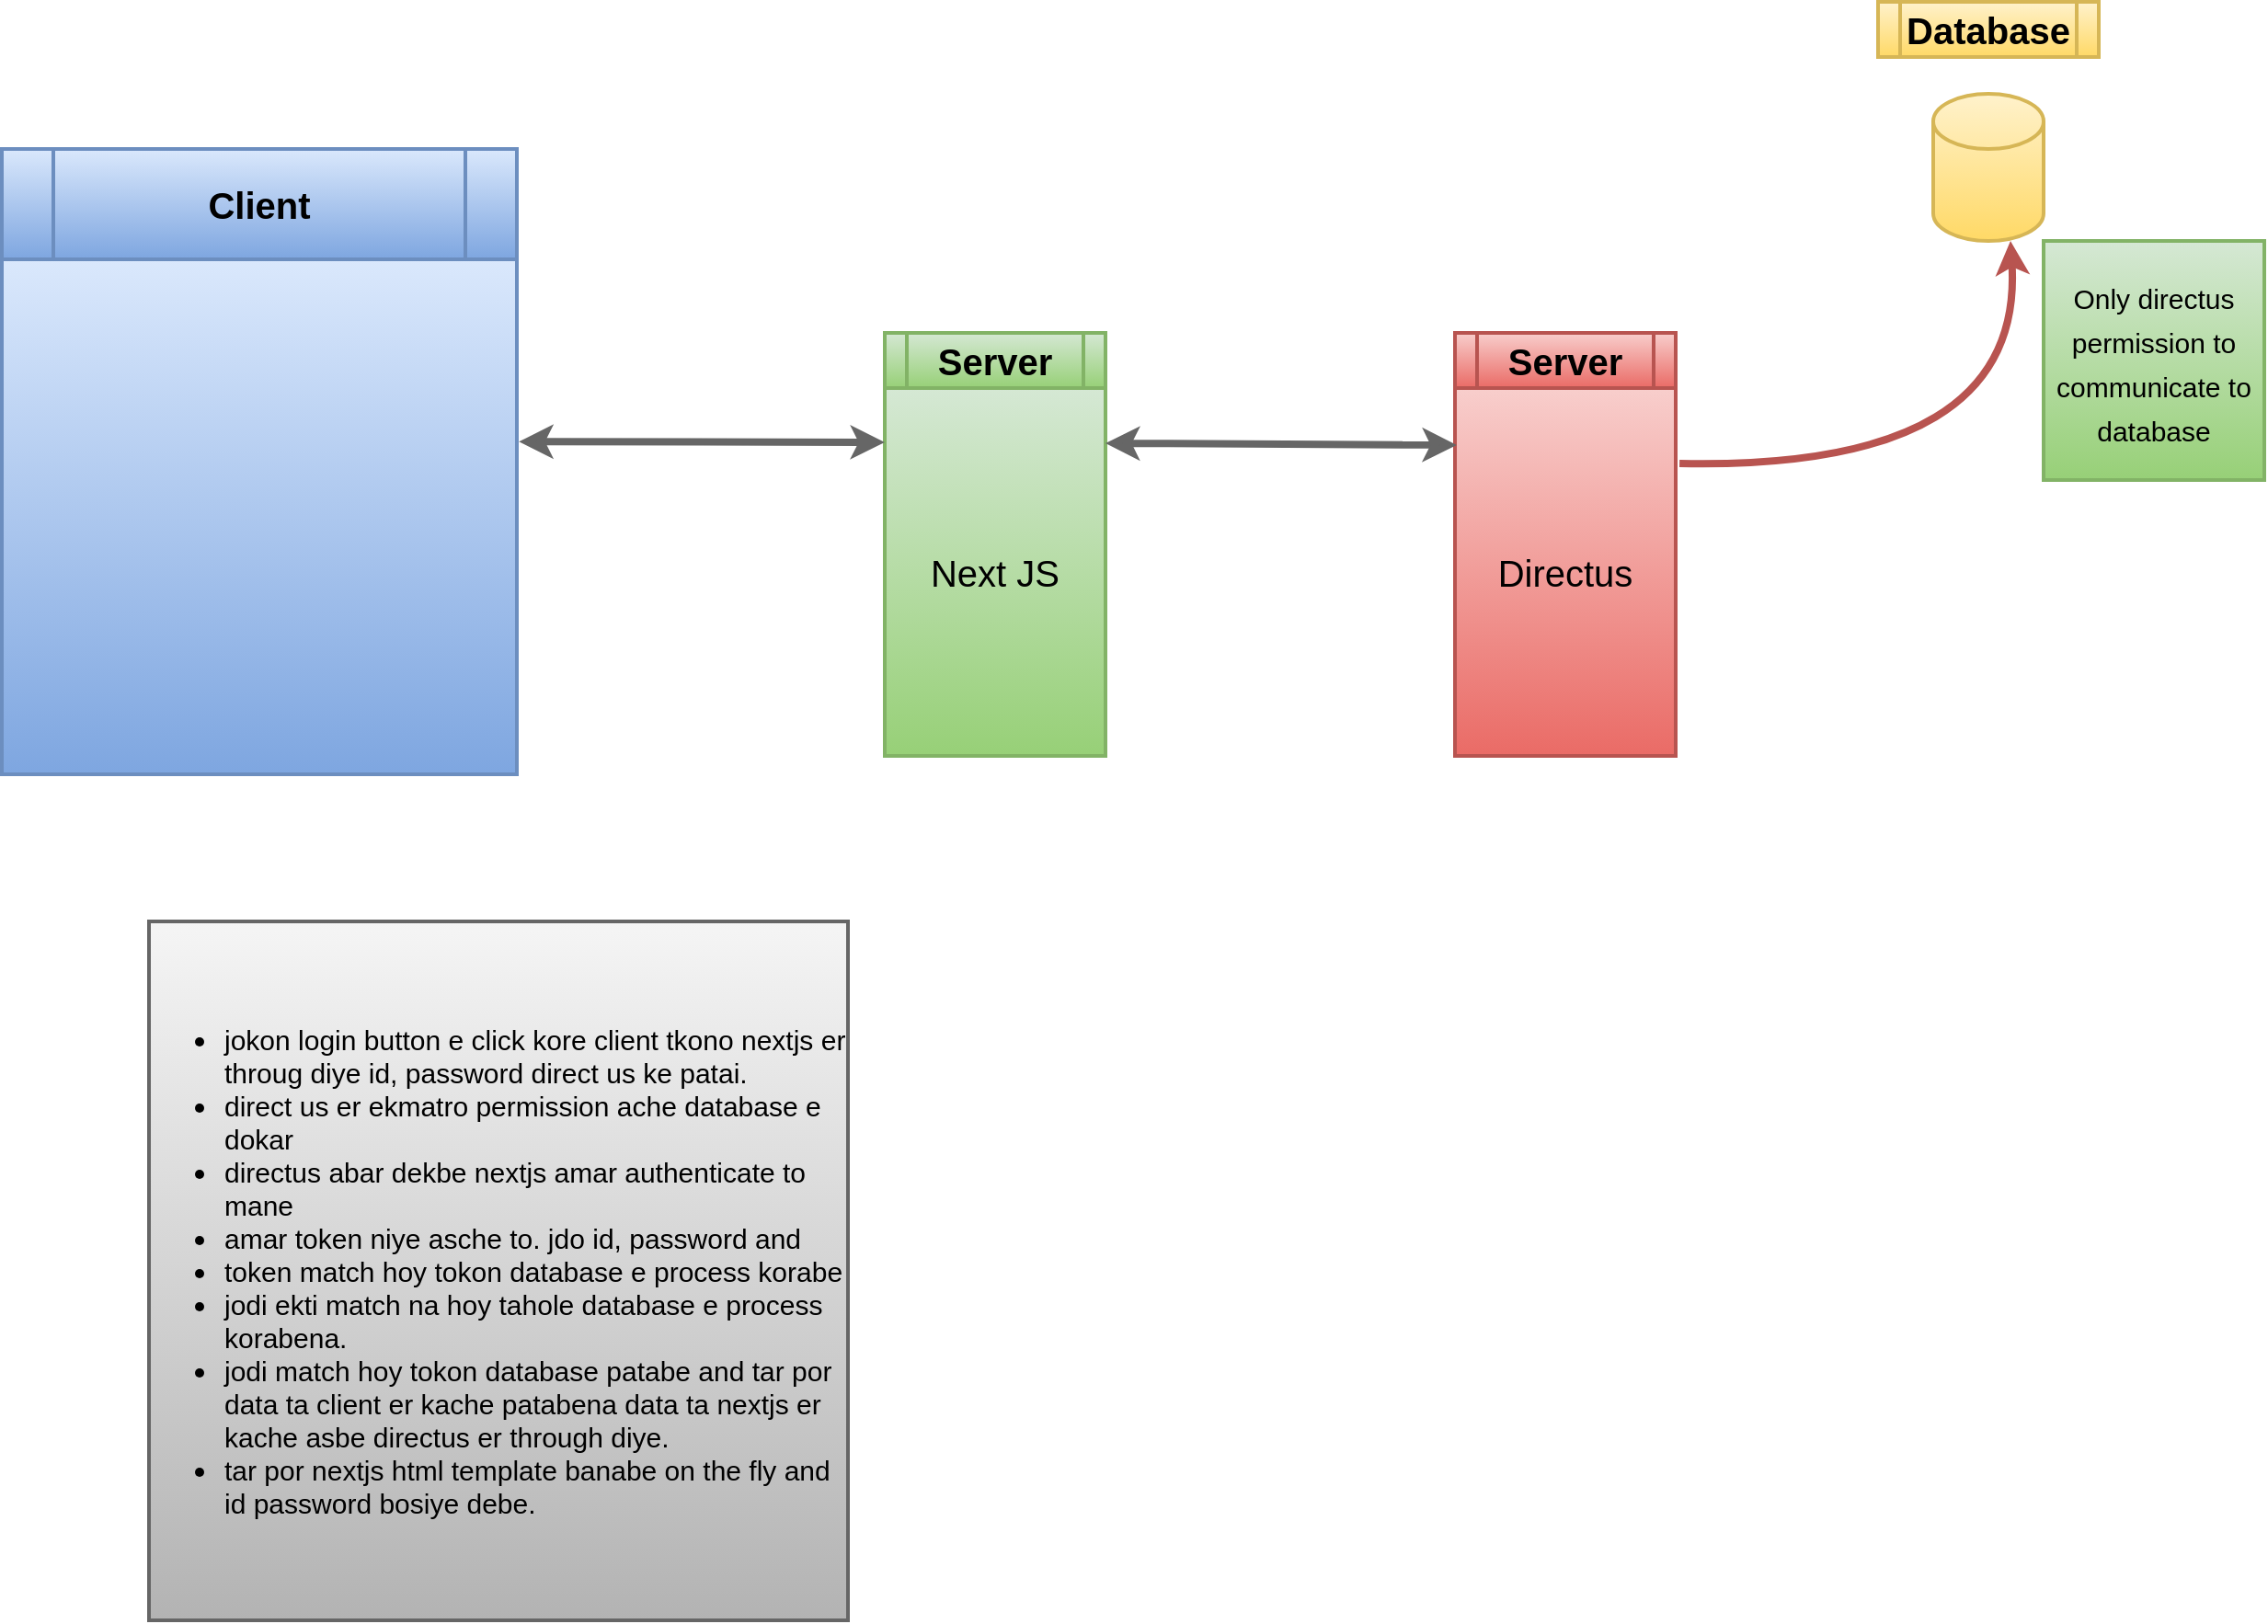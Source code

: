 <mxfile version="15.6.2" type="github" pages="4">
  <diagram id="NffPUh59S6uqhCXTNWMq" name="Page-4">
    <mxGraphModel dx="934" dy="1493" grid="1" gridSize="10" guides="1" tooltips="1" connect="1" arrows="1" fold="1" page="1" pageScale="1" pageWidth="850" pageHeight="1100" math="0" shadow="0">
      <root>
        <mxCell id="pI2o-hIhPRR5ghkNBgKD-0" />
        <mxCell id="pI2o-hIhPRR5ghkNBgKD-1" parent="pI2o-hIhPRR5ghkNBgKD-0" />
        <mxCell id="pI2o-hIhPRR5ghkNBgKD-2" value="" style="shape=cylinder3;whiteSpace=wrap;html=1;boundedLbl=1;backgroundOutline=1;size=15;fontSize=15;strokeColor=#d6b656;strokeWidth=2;fillColor=#fff2cc;gradientColor=#ffd966;align=center;" vertex="1" parent="pI2o-hIhPRR5ghkNBgKD-1">
          <mxGeometry x="1080" y="-680" width="60" height="80" as="geometry" />
        </mxCell>
        <mxCell id="pI2o-hIhPRR5ghkNBgKD-3" value="" style="whiteSpace=wrap;html=1;aspect=fixed;fontSize=15;strokeColor=#6c8ebf;strokeWidth=2;fillColor=#dae8fc;gradientColor=#7ea6e0;align=left;" vertex="1" parent="pI2o-hIhPRR5ghkNBgKD-1">
          <mxGeometry x="30" y="-590" width="280" height="280" as="geometry" />
        </mxCell>
        <mxCell id="pI2o-hIhPRR5ghkNBgKD-5" value="&lt;b&gt;&lt;font style=&quot;font-size: 20px&quot;&gt;Client&lt;/font&gt;&lt;/b&gt;" style="shape=process;whiteSpace=wrap;html=1;backgroundOutline=1;fontSize=15;strokeColor=#6c8ebf;strokeWidth=2;fillColor=#dae8fc;gradientColor=#7ea6e0;align=center;" vertex="1" parent="pI2o-hIhPRR5ghkNBgKD-1">
          <mxGeometry x="30" y="-650" width="280" height="60" as="geometry" />
        </mxCell>
        <mxCell id="pI2o-hIhPRR5ghkNBgKD-6" value="Next JS" style="rounded=0;whiteSpace=wrap;html=1;fontSize=20;strokeColor=#82b366;strokeWidth=2;fillColor=#d5e8d4;gradientColor=#97d077;align=center;" vertex="1" parent="pI2o-hIhPRR5ghkNBgKD-1">
          <mxGeometry x="510" y="-520" width="120" height="200" as="geometry" />
        </mxCell>
        <mxCell id="pI2o-hIhPRR5ghkNBgKD-7" value="Directus" style="rounded=0;whiteSpace=wrap;html=1;fontSize=20;strokeColor=#b85450;strokeWidth=2;fillColor=#f8cecc;gradientColor=#ea6b66;align=center;" vertex="1" parent="pI2o-hIhPRR5ghkNBgKD-1">
          <mxGeometry x="820" y="-520" width="120" height="200" as="geometry" />
        </mxCell>
        <mxCell id="pI2o-hIhPRR5ghkNBgKD-8" value="&lt;b&gt;&lt;font style=&quot;font-size: 20px&quot;&gt;Server&lt;/font&gt;&lt;/b&gt;" style="shape=process;whiteSpace=wrap;html=1;backgroundOutline=1;fontSize=15;strokeColor=#82b366;strokeWidth=2;fillColor=#d5e8d4;gradientColor=#97d077;align=center;" vertex="1" parent="pI2o-hIhPRR5ghkNBgKD-1">
          <mxGeometry x="510" y="-550" width="120" height="30" as="geometry" />
        </mxCell>
        <mxCell id="pI2o-hIhPRR5ghkNBgKD-9" value="&lt;b&gt;&lt;font style=&quot;font-size: 20px&quot;&gt;Server&lt;/font&gt;&lt;/b&gt;" style="shape=process;whiteSpace=wrap;html=1;backgroundOutline=1;fontSize=15;strokeColor=#b85450;strokeWidth=2;fillColor=#f8cecc;gradientColor=#ea6b66;align=center;" vertex="1" parent="pI2o-hIhPRR5ghkNBgKD-1">
          <mxGeometry x="820" y="-550" width="120" height="30" as="geometry" />
        </mxCell>
        <mxCell id="pI2o-hIhPRR5ghkNBgKD-10" value="&lt;b&gt;&lt;font style=&quot;font-size: 20px&quot;&gt;Database&lt;/font&gt;&lt;/b&gt;" style="shape=process;whiteSpace=wrap;html=1;backgroundOutline=1;fontSize=15;strokeColor=#d6b656;strokeWidth=2;fillColor=#fff2cc;gradientColor=#ffd966;align=center;" vertex="1" parent="pI2o-hIhPRR5ghkNBgKD-1">
          <mxGeometry x="1050" y="-730" width="120" height="30" as="geometry" />
        </mxCell>
        <mxCell id="pI2o-hIhPRR5ghkNBgKD-11" value="" style="curved=1;endArrow=classic;html=1;rounded=0;fontSize=20;fontColor=#FFFFFF;strokeColor=#b85450;strokeWidth=4;fillColor=#f8cecc;gradientColor=#ea6b66;exitX=1.017;exitY=0.205;exitDx=0;exitDy=0;entryX=0.7;entryY=1;entryDx=0;entryDy=0;entryPerimeter=0;exitPerimeter=0;" edge="1" parent="pI2o-hIhPRR5ghkNBgKD-1" source="pI2o-hIhPRR5ghkNBgKD-7" target="pI2o-hIhPRR5ghkNBgKD-2">
          <mxGeometry width="50" height="50" relative="1" as="geometry">
            <mxPoint x="1070" y="-460" as="sourcePoint" />
            <mxPoint x="1210" y="-530" as="targetPoint" />
            <Array as="points">
              <mxPoint x="1130" y="-475" />
            </Array>
          </mxGeometry>
        </mxCell>
        <mxCell id="pI2o-hIhPRR5ghkNBgKD-12" value="&lt;font style=&quot;font-size: 15px&quot;&gt;Only directus permission to communicate to database&lt;/font&gt;" style="rounded=0;whiteSpace=wrap;html=1;fontSize=20;strokeColor=#82b366;strokeWidth=2;fillColor=#d5e8d4;gradientColor=#97d077;align=center;" vertex="1" parent="pI2o-hIhPRR5ghkNBgKD-1">
          <mxGeometry x="1140" y="-600" width="120" height="130" as="geometry" />
        </mxCell>
        <mxCell id="pI2o-hIhPRR5ghkNBgKD-13" value="" style="endArrow=classic;startArrow=classic;html=1;rounded=0;fontSize=15;fontColor=#FFFFFF;strokeColor=#666666;strokeWidth=4;entryX=0.008;entryY=0.155;entryDx=0;entryDy=0;fillColor=#f5f5f5;gradientColor=#b3b3b3;entryPerimeter=0;" edge="1" parent="pI2o-hIhPRR5ghkNBgKD-1" target="pI2o-hIhPRR5ghkNBgKD-7">
          <mxGeometry width="50" height="50" relative="1" as="geometry">
            <mxPoint x="630" y="-490" as="sourcePoint" />
            <mxPoint x="680" y="-540" as="targetPoint" />
          </mxGeometry>
        </mxCell>
        <mxCell id="pI2o-hIhPRR5ghkNBgKD-14" value="" style="endArrow=classic;startArrow=classic;html=1;rounded=0;fontSize=15;fontColor=#FFFFFF;strokeColor=#666666;strokeWidth=4;entryX=0;entryY=0.5;entryDx=0;entryDy=0;fillColor=#f5f5f5;gradientColor=#b3b3b3;exitX=1.004;exitY=0.354;exitDx=0;exitDy=0;exitPerimeter=0;" edge="1" parent="pI2o-hIhPRR5ghkNBgKD-1" source="pI2o-hIhPRR5ghkNBgKD-3">
          <mxGeometry width="50" height="50" relative="1" as="geometry">
            <mxPoint x="320" y="-490.5" as="sourcePoint" />
            <mxPoint x="510" y="-490.5" as="targetPoint" />
          </mxGeometry>
        </mxCell>
        <mxCell id="pI2o-hIhPRR5ghkNBgKD-16" value="&lt;ul&gt;&lt;li style=&quot;text-align: left&quot;&gt;jokon login button e click kore client tkono nextjs er throug diye id, password direct us ke patai.&lt;/li&gt;&lt;li style=&quot;text-align: left&quot;&gt;direct us er ekmatro permission ache database e dokar&lt;/li&gt;&lt;li style=&quot;text-align: left&quot;&gt;directus abar dekbe nextjs amar authenticate to mane&lt;/li&gt;&lt;li style=&quot;text-align: left&quot;&gt;amar token niye asche to. jdo id, password and&lt;/li&gt;&lt;li style=&quot;text-align: left&quot;&gt;token match hoy tokon database e process korabe&lt;/li&gt;&lt;li style=&quot;text-align: left&quot;&gt;jodi ekti match na hoy tahole database e process korabena.&lt;/li&gt;&lt;li style=&quot;text-align: left&quot;&gt;jodi match hoy tokon database patabe and tar por data ta client er kache patabena data ta nextjs er kache asbe directus er through diye.&lt;/li&gt;&lt;li style=&quot;text-align: left&quot;&gt;tar por nextjs html template banabe on the fly and id password bosiye debe.&lt;/li&gt;&lt;/ul&gt;" style="whiteSpace=wrap;html=1;aspect=fixed;fontSize=15;strokeColor=#666666;strokeWidth=2;fillColor=#f5f5f5;gradientColor=#b3b3b3;align=center;" vertex="1" parent="pI2o-hIhPRR5ghkNBgKD-1">
          <mxGeometry x="110" y="-230" width="380" height="380" as="geometry" />
        </mxCell>
      </root>
    </mxGraphModel>
  </diagram>
  <diagram id="QyyloWuUuczWYXhQfjAA" name="Page-3">
    <mxGraphModel dx="1784" dy="393" grid="1" gridSize="10" guides="1" tooltips="1" connect="1" arrows="1" fold="1" page="1" pageScale="1" pageWidth="850" pageHeight="1100" math="0" shadow="0">
      <root>
        <mxCell id="Z68wc-MWNhTlL6lFLuZK-0" />
        <mxCell id="Z68wc-MWNhTlL6lFLuZK-1" parent="Z68wc-MWNhTlL6lFLuZK-0" />
        <mxCell id="kr9_iDYJ5C5E8U4kxon4-0" value="&lt;font style=&quot;font-size: 27px&quot;&gt;&lt;b&gt;Application Life Cycle Diagram&lt;/b&gt;&lt;/font&gt;" style="shape=process;whiteSpace=wrap;html=1;backgroundOutline=1;fontSize=13;strokeWidth=2;align=center;fillColor=#d5e8d4;gradientColor=#97d077;strokeColor=#82b366;" vertex="1" parent="Z68wc-MWNhTlL6lFLuZK-1">
          <mxGeometry x="-600" y="20" width="1440" height="60" as="geometry" />
        </mxCell>
        <mxCell id="kr9_iDYJ5C5E8U4kxon4-1" value="&lt;font color=&quot;#000000&quot;&gt;&lt;b&gt;Idea&amp;nbsp;&lt;/b&gt;&lt;/font&gt;" style="rounded=1;whiteSpace=wrap;html=1;fontSize=27;fontColor=#FFFFFF;strokeWidth=2;align=center;" vertex="1" parent="Z68wc-MWNhTlL6lFLuZK-1">
          <mxGeometry x="690" y="220" width="120" height="60" as="geometry" />
        </mxCell>
        <mxCell id="kr9_iDYJ5C5E8U4kxon4-2" value="&lt;b&gt;&lt;font style=&quot;font-size: 15px&quot;&gt;Wireframing Mockup&lt;/font&gt;&lt;/b&gt;" style="ellipse;whiteSpace=wrap;html=1;fontSize=27;fontColor=#000000;strokeWidth=2;align=center;" vertex="1" parent="Z68wc-MWNhTlL6lFLuZK-1">
          <mxGeometry x="690" y="675" width="120" height="80" as="geometry" />
        </mxCell>
        <mxCell id="kr9_iDYJ5C5E8U4kxon4-3" value="&lt;b&gt;Dev. Build&lt;/b&gt;" style="rounded=0;whiteSpace=wrap;html=1;fontSize=15;fontColor=#000000;strokeWidth=2;align=center;" vertex="1" parent="Z68wc-MWNhTlL6lFLuZK-1">
          <mxGeometry x="440" y="685" width="120" height="60" as="geometry" />
        </mxCell>
        <mxCell id="kr9_iDYJ5C5E8U4kxon4-4" value="&lt;b&gt;&lt;font style=&quot;font-size: 15px&quot;&gt;Development&lt;br&gt;Testing&amp;nbsp;&lt;br&gt;&lt;/font&gt;&lt;/b&gt;" style="ellipse;whiteSpace=wrap;html=1;fontSize=27;fontColor=#000000;strokeWidth=2;align=center;" vertex="1" parent="Z68wc-MWNhTlL6lFLuZK-1">
          <mxGeometry x="215" y="675" width="120" height="80" as="geometry" />
        </mxCell>
        <mxCell id="kr9_iDYJ5C5E8U4kxon4-5" value="&lt;b&gt;&lt;font style=&quot;font-size: 15px&quot;&gt;Production Build&lt;/font&gt;&lt;/b&gt;" style="ellipse;whiteSpace=wrap;html=1;fontSize=27;fontColor=#000000;strokeWidth=2;align=center;" vertex="1" parent="Z68wc-MWNhTlL6lFLuZK-1">
          <mxGeometry x="-25" y="675" width="120" height="80" as="geometry" />
        </mxCell>
        <mxCell id="kr9_iDYJ5C5E8U4kxon4-6" value="&lt;b&gt;&lt;font style=&quot;font-size: 15px&quot;&gt;Production Testing&lt;/font&gt;&lt;/b&gt;" style="ellipse;whiteSpace=wrap;html=1;fontSize=27;fontColor=#000000;strokeWidth=2;align=center;" vertex="1" parent="Z68wc-MWNhTlL6lFLuZK-1">
          <mxGeometry x="-305" y="675" width="145" height="80" as="geometry" />
        </mxCell>
        <mxCell id="kr9_iDYJ5C5E8U4kxon4-7" value="&lt;b&gt;&lt;font style=&quot;font-size: 15px&quot;&gt;Deployment&lt;/font&gt;&lt;/b&gt;" style="ellipse;whiteSpace=wrap;html=1;fontSize=27;fontColor=#000000;strokeWidth=2;align=center;" vertex="1" parent="Z68wc-MWNhTlL6lFLuZK-1">
          <mxGeometry x="-555" y="675" width="120" height="80" as="geometry" />
        </mxCell>
        <mxCell id="kr9_iDYJ5C5E8U4kxon4-8" value="&lt;b&gt;Application&lt;/b&gt;" style="rounded=0;whiteSpace=wrap;html=1;fontSize=15;fontColor=#000000;strokeWidth=2;align=center;" vertex="1" parent="Z68wc-MWNhTlL6lFLuZK-1">
          <mxGeometry x="-545" y="220" width="120" height="60" as="geometry" />
        </mxCell>
        <mxCell id="kr9_iDYJ5C5E8U4kxon4-10" value="" style="shape=flexArrow;endArrow=classic;html=1;rounded=0;fontSize=15;fontColor=#000000;strokeWidth=2;" edge="1" parent="Z68wc-MWNhTlL6lFLuZK-1">
          <mxGeometry width="50" height="50" relative="1" as="geometry">
            <mxPoint x="682" y="250" as="sourcePoint" />
            <mxPoint x="-418" y="250" as="targetPoint" />
          </mxGeometry>
        </mxCell>
        <mxCell id="kr9_iDYJ5C5E8U4kxon4-11" value="" style="endArrow=classic;html=1;rounded=0;fontSize=16;fontColor=#000000;strokeWidth=4;exitX=0.5;exitY=1;exitDx=0;exitDy=0;entryX=0.5;entryY=0;entryDx=0;entryDy=0;" edge="1" parent="Z68wc-MWNhTlL6lFLuZK-1" source="kr9_iDYJ5C5E8U4kxon4-1" target="kr9_iDYJ5C5E8U4kxon4-2">
          <mxGeometry width="50" height="50" relative="1" as="geometry">
            <mxPoint x="740" y="480" as="sourcePoint" />
            <mxPoint x="750" y="660" as="targetPoint" />
          </mxGeometry>
        </mxCell>
        <mxCell id="kr9_iDYJ5C5E8U4kxon4-12" value="" style="endArrow=classic;html=1;rounded=0;fontSize=16;fontColor=#000000;strokeWidth=4;entryX=1;entryY=0.5;entryDx=0;entryDy=0;exitX=0;exitY=0.5;exitDx=0;exitDy=0;" edge="1" parent="Z68wc-MWNhTlL6lFLuZK-1" source="kr9_iDYJ5C5E8U4kxon4-2" target="kr9_iDYJ5C5E8U4kxon4-3">
          <mxGeometry width="50" height="50" relative="1" as="geometry">
            <mxPoint x="650" y="755" as="sourcePoint" />
            <mxPoint x="650" y="885" as="targetPoint" />
          </mxGeometry>
        </mxCell>
        <mxCell id="kr9_iDYJ5C5E8U4kxon4-13" value="" style="endArrow=classic;html=1;rounded=0;fontSize=16;fontColor=#000000;strokeWidth=4;entryX=1;entryY=0.5;entryDx=0;entryDy=0;" edge="1" parent="Z68wc-MWNhTlL6lFLuZK-1">
          <mxGeometry width="50" height="50" relative="1" as="geometry">
            <mxPoint x="440" y="715" as="sourcePoint" />
            <mxPoint x="335" y="714.5" as="targetPoint" />
          </mxGeometry>
        </mxCell>
        <mxCell id="kr9_iDYJ5C5E8U4kxon4-14" value="" style="endArrow=classic;html=1;rounded=0;fontSize=16;fontColor=#000000;strokeWidth=4;entryX=1;entryY=0.5;entryDx=0;entryDy=0;fillColor=#d5e8d4;gradientColor=#97d077;strokeColor=#82b366;" edge="1" parent="Z68wc-MWNhTlL6lFLuZK-1">
          <mxGeometry width="50" height="50" relative="1" as="geometry">
            <mxPoint x="210" y="715" as="sourcePoint" />
            <mxPoint x="95" y="714.5" as="targetPoint" />
          </mxGeometry>
        </mxCell>
        <mxCell id="kr9_iDYJ5C5E8U4kxon4-17" value="" style="endArrow=classic;html=1;rounded=0;fontSize=16;fontColor=#000000;strokeWidth=4;entryX=0.5;entryY=1;entryDx=0;entryDy=0;" edge="1" parent="Z68wc-MWNhTlL6lFLuZK-1" target="kr9_iDYJ5C5E8U4kxon4-8">
          <mxGeometry width="50" height="50" relative="1" as="geometry">
            <mxPoint x="-485" y="672" as="sourcePoint" />
            <mxPoint x="-440" y="510" as="targetPoint" />
          </mxGeometry>
        </mxCell>
        <mxCell id="kr9_iDYJ5C5E8U4kxon4-18" value="Development" style="rounded=0;whiteSpace=wrap;html=1;fontSize=26;fontColor=#000000;strokeWidth=2;align=center;" vertex="1" parent="Z68wc-MWNhTlL6lFLuZK-1">
          <mxGeometry x="400" y="410" width="200" height="60" as="geometry" />
        </mxCell>
        <mxCell id="kr9_iDYJ5C5E8U4kxon4-19" value="" style="endArrow=classic;html=1;rounded=0;fontSize=16;fontColor=#000000;strokeWidth=4;entryX=0.5;entryY=0;entryDx=0;entryDy=0;exitX=0.5;exitY=1;exitDx=0;exitDy=0;" edge="1" parent="Z68wc-MWNhTlL6lFLuZK-1" source="kr9_iDYJ5C5E8U4kxon4-18" target="kr9_iDYJ5C5E8U4kxon4-3">
          <mxGeometry width="50" height="50" relative="1" as="geometry">
            <mxPoint x="600" y="550" as="sourcePoint" />
            <mxPoint x="470" y="550" as="targetPoint" />
          </mxGeometry>
        </mxCell>
        <mxCell id="kr9_iDYJ5C5E8U4kxon4-20" value="" style="endArrow=classic;html=1;rounded=0;fontSize=16;fontColor=#000000;strokeWidth=4;entryX=0.5;entryY=0;entryDx=0;entryDy=0;" edge="1" parent="Z68wc-MWNhTlL6lFLuZK-1" target="kr9_iDYJ5C5E8U4kxon4-4">
          <mxGeometry width="50" height="50" relative="1" as="geometry">
            <mxPoint x="500" y="470" as="sourcePoint" />
            <mxPoint x="400" y="685" as="targetPoint" />
          </mxGeometry>
        </mxCell>
        <mxCell id="kr9_iDYJ5C5E8U4kxon4-21" value="" style="endArrow=classic;html=1;rounded=0;fontSize=16;fontColor=#000000;strokeWidth=4;exitX=0.5;exitY=1;exitDx=0;exitDy=0;" edge="1" parent="Z68wc-MWNhTlL6lFLuZK-1" source="kr9_iDYJ5C5E8U4kxon4-18" target="kr9_iDYJ5C5E8U4kxon4-2">
          <mxGeometry width="50" height="50" relative="1" as="geometry">
            <mxPoint x="600" y="470" as="sourcePoint" />
            <mxPoint x="600" y="685" as="targetPoint" />
          </mxGeometry>
        </mxCell>
        <mxCell id="kr9_iDYJ5C5E8U4kxon4-22" value="" style="endArrow=classic;html=1;rounded=0;fontSize=16;fontColor=#000000;strokeWidth=4;exitX=0.5;exitY=1;exitDx=0;exitDy=0;entryX=0.5;entryY=0;entryDx=0;entryDy=0;" edge="1" parent="Z68wc-MWNhTlL6lFLuZK-1" target="kr9_iDYJ5C5E8U4kxon4-18">
          <mxGeometry width="50" height="50" relative="1" as="geometry">
            <mxPoint x="190" y="260" as="sourcePoint" />
            <mxPoint x="317.326" y="467.966" as="targetPoint" />
          </mxGeometry>
        </mxCell>
        <mxCell id="kr9_iDYJ5C5E8U4kxon4-23" value="" style="curved=1;endArrow=classic;html=1;rounded=0;fontSize=26;fontColor=#000000;strokeWidth=4;entryX=0.183;entryY=0.95;entryDx=0;entryDy=0;entryPerimeter=0;exitX=0.608;exitY=1.038;exitDx=0;exitDy=0;fillColor=#f8cecc;gradientColor=#ea6b66;strokeColor=#FF0000;exitPerimeter=0;" edge="1" parent="Z68wc-MWNhTlL6lFLuZK-1" source="kr9_iDYJ5C5E8U4kxon4-4">
          <mxGeometry width="50" height="50" relative="1" as="geometry">
            <mxPoint x="275" y="750" as="sourcePoint" />
            <mxPoint x="711.96" y="746" as="targetPoint" />
            <Array as="points">
              <mxPoint x="510" y="835" />
            </Array>
          </mxGeometry>
        </mxCell>
        <mxCell id="kr9_iDYJ5C5E8U4kxon4-24" value="" style="endArrow=classic;html=1;rounded=0;fontSize=16;fontColor=#000000;strokeWidth=4;exitX=0.5;exitY=1;exitDx=0;exitDy=0;" edge="1" parent="Z68wc-MWNhTlL6lFLuZK-1">
          <mxGeometry width="50" height="50" relative="1" as="geometry">
            <mxPoint x="499.5" y="745" as="sourcePoint" />
            <mxPoint x="500" y="860" as="targetPoint" />
          </mxGeometry>
        </mxCell>
        <mxCell id="kr9_iDYJ5C5E8U4kxon4-25" value="&lt;ul&gt;&lt;li&gt;Prototyping&lt;/li&gt;&lt;li&gt;Revision&lt;/li&gt;&lt;/ul&gt;" style="rounded=0;whiteSpace=wrap;html=1;fontSize=15;fontColor=#000000;strokeWidth=2;align=left;" vertex="1" parent="Z68wc-MWNhTlL6lFLuZK-1">
          <mxGeometry x="425" y="860" width="150" height="60" as="geometry" />
        </mxCell>
        <mxCell id="kr9_iDYJ5C5E8U4kxon4-27" value="" style="curved=1;endArrow=classic;html=1;rounded=0;fontSize=26;fontColor=#000000;strokeWidth=4;entryX=0.25;entryY=1;entryDx=0;entryDy=0;strokeColor=#FF8000;" edge="1" parent="Z68wc-MWNhTlL6lFLuZK-1" target="kr9_iDYJ5C5E8U4kxon4-3">
          <mxGeometry width="50" height="50" relative="1" as="geometry">
            <mxPoint x="280" y="756" as="sourcePoint" />
            <mxPoint x="490" y="750" as="targetPoint" />
            <Array as="points">
              <mxPoint x="400" y="790" />
            </Array>
          </mxGeometry>
        </mxCell>
        <mxCell id="kr9_iDYJ5C5E8U4kxon4-28" value="&lt;font style=&quot;font-size: 22px&quot;&gt;&lt;b&gt;A = &lt;/b&gt;Pass&lt;/font&gt;" style="rounded=0;whiteSpace=wrap;html=1;fontSize=26;strokeWidth=2;align=center;fillColor=#d5e8d4;gradientColor=#97d077;strokeColor=#82b366;" vertex="1" parent="Z68wc-MWNhTlL6lFLuZK-1">
          <mxGeometry x="-7.62" y="1020" width="125" height="60" as="geometry" />
        </mxCell>
        <mxCell id="kr9_iDYJ5C5E8U4kxon4-29" value="&lt;font size=&quot;1&quot;&gt;&lt;b style=&quot;font-size: 20px&quot;&gt;B = Medium&lt;/b&gt;&lt;/font&gt;" style="rounded=0;whiteSpace=wrap;html=1;fontSize=26;strokeWidth=2;align=center;fillColor=#FF9933;strokeColor=#FF8000;gradientColor=#FF8000;" vertex="1" parent="Z68wc-MWNhTlL6lFLuZK-1">
          <mxGeometry x="154.88" y="1020" width="125" height="60" as="geometry" />
        </mxCell>
        <mxCell id="kr9_iDYJ5C5E8U4kxon4-31" value="&lt;font size=&quot;1&quot; color=&quot;#ffffff&quot;&gt;&lt;b style=&quot;font-size: 20px&quot;&gt;C = Critical&lt;/b&gt;&lt;/font&gt;" style="rounded=0;whiteSpace=wrap;html=1;fontSize=26;strokeWidth=2;align=center;fillColor=#FF0000;strokeColor=#FF0000;gradientColor=#FF0000;" vertex="1" parent="Z68wc-MWNhTlL6lFLuZK-1">
          <mxGeometry x="315.38" y="1020" width="125" height="60" as="geometry" />
        </mxCell>
        <mxCell id="kr9_iDYJ5C5E8U4kxon4-32" value="" style="endArrow=classic;html=1;rounded=0;fontSize=16;fontColor=#000000;strokeWidth=4;exitX=0.5;exitY=1;exitDx=0;exitDy=0;" edge="1" parent="Z68wc-MWNhTlL6lFLuZK-1">
          <mxGeometry width="50" height="50" relative="1" as="geometry">
            <mxPoint x="34.5" y="755" as="sourcePoint" />
            <mxPoint x="35" y="870" as="targetPoint" />
          </mxGeometry>
        </mxCell>
        <mxCell id="kr9_iDYJ5C5E8U4kxon4-33" value="&lt;ul&gt;&lt;li&gt;Dev. To Prod&lt;/li&gt;&lt;li&gt;Optimization&lt;/li&gt;&lt;li&gt;Code Quality&lt;/li&gt;&lt;/ul&gt;" style="rounded=0;whiteSpace=wrap;html=1;fontSize=15;fontColor=#000000;strokeWidth=2;align=left;" vertex="1" parent="Z68wc-MWNhTlL6lFLuZK-1">
          <mxGeometry x="-40" y="870" width="150" height="60" as="geometry" />
        </mxCell>
        <mxCell id="kr9_iDYJ5C5E8U4kxon4-34" value="" style="endArrow=classic;html=1;rounded=0;fontSize=16;fontColor=#000000;strokeWidth=4;fillColor=#d5e8d4;gradientColor=#97d077;strokeColor=#82b366;" edge="1" parent="Z68wc-MWNhTlL6lFLuZK-1">
          <mxGeometry width="50" height="50" relative="1" as="geometry">
            <mxPoint x="-30" y="715" as="sourcePoint" />
            <mxPoint x="-160" y="715" as="targetPoint" />
          </mxGeometry>
        </mxCell>
        <mxCell id="kr9_iDYJ5C5E8U4kxon4-35" value="" style="endArrow=classic;html=1;rounded=0;fontSize=20;fontColor=#FFFFFF;strokeColor=#FF0000;strokeWidth=4;entryX=0;entryY=0.5;entryDx=0;entryDy=0;exitX=0.662;exitY=0.013;exitDx=0;exitDy=0;exitPerimeter=0;" edge="1" parent="Z68wc-MWNhTlL6lFLuZK-1" source="kr9_iDYJ5C5E8U4kxon4-6" target="kr9_iDYJ5C5E8U4kxon4-18">
          <mxGeometry width="50" height="50" relative="1" as="geometry">
            <mxPoint x="-210" y="670" as="sourcePoint" />
            <mxPoint x="-170" y="625" as="targetPoint" />
          </mxGeometry>
        </mxCell>
        <mxCell id="kr9_iDYJ5C5E8U4kxon4-36" value="" style="curved=1;endArrow=classic;html=1;rounded=0;fontSize=26;fontColor=#000000;strokeWidth=4;entryX=0.05;entryY=0.788;entryDx=0;entryDy=0;strokeColor=#FF8000;entryPerimeter=0;" edge="1" parent="Z68wc-MWNhTlL6lFLuZK-1" target="kr9_iDYJ5C5E8U4kxon4-5">
          <mxGeometry width="50" height="50" relative="1" as="geometry">
            <mxPoint x="-200" y="751" as="sourcePoint" />
            <mxPoint x="-30" y="740" as="targetPoint" />
            <Array as="points">
              <mxPoint x="-100" y="785" />
            </Array>
          </mxGeometry>
        </mxCell>
        <mxCell id="kr9_iDYJ5C5E8U4kxon4-37" value="&lt;ul&gt;&lt;li&gt;Deep Dive&lt;/li&gt;&lt;li&gt;Tech Stack&lt;/li&gt;&lt;li&gt;UI / UX Mockup&lt;/li&gt;&lt;li&gt;Data Mockup&lt;/li&gt;&lt;li&gt;UI = user interface&lt;/li&gt;&lt;li&gt;UX = user experience&lt;/li&gt;&lt;/ul&gt;" style="rounded=0;whiteSpace=wrap;html=1;fontSize=15;fontColor=#000000;strokeWidth=2;align=left;" vertex="1" parent="Z68wc-MWNhTlL6lFLuZK-1">
          <mxGeometry x="675" y="860" width="165" height="160" as="geometry" />
        </mxCell>
        <mxCell id="kr9_iDYJ5C5E8U4kxon4-38" value="" style="endArrow=classic;html=1;rounded=0;fontSize=16;fontColor=#000000;strokeWidth=4;exitX=0.5;exitY=1;exitDx=0;exitDy=0;" edge="1" parent="Z68wc-MWNhTlL6lFLuZK-1">
          <mxGeometry width="50" height="50" relative="1" as="geometry">
            <mxPoint x="749.5" y="755" as="sourcePoint" />
            <mxPoint x="750" y="860" as="targetPoint" />
          </mxGeometry>
        </mxCell>
        <mxCell id="kr9_iDYJ5C5E8U4kxon4-39" value="&lt;ul&gt;&lt;li&gt;&lt;font size=&quot;1&quot;&gt;&lt;b style=&quot;font-size: 18px&quot;&gt;Development Testing:&amp;nbsp;&lt;/b&gt;&lt;/font&gt;&lt;/li&gt;&lt;li&gt;&lt;font style=&quot;font-size: 17px&quot;&gt;etir uddesho holo Dev.Build wise&amp;nbsp; project&amp;nbsp; testing kora&lt;/font&gt;&lt;/li&gt;&lt;/ul&gt;" style="rounded=0;whiteSpace=wrap;html=1;fontSize=20;strokeWidth=2;align=left;fillColor=#dae8fc;gradientColor=#7ea6e0;strokeColor=#6c8ebf;" vertex="1" parent="Z68wc-MWNhTlL6lFLuZK-1">
          <mxGeometry x="-467.87" y="1191" width="270" height="270" as="geometry" />
        </mxCell>
        <mxCell id="kr9_iDYJ5C5E8U4kxon4-40" value="Production" style="rounded=0;whiteSpace=wrap;html=1;fontSize=26;fontColor=#000000;strokeWidth=2;align=center;" vertex="1" parent="Z68wc-MWNhTlL6lFLuZK-1">
          <mxGeometry x="-305" y="410" width="200" height="60" as="geometry" />
        </mxCell>
        <mxCell id="kr9_iDYJ5C5E8U4kxon4-41" value="&lt;ul&gt;&lt;li&gt;&lt;b&gt;&lt;font style=&quot;font-size: 20px&quot;&gt;Production Testing :&lt;/font&gt;&lt;/b&gt;&lt;/li&gt;&lt;li style=&quot;font-size: 15px&quot;&gt;developement ke prodcution er jonyo ready kora&lt;/li&gt;&lt;li style=&quot;font-size: 15px&quot;&gt;Production er requirement wise testing hoy&lt;/li&gt;&lt;li style=&quot;font-size: 15px&quot;&gt;&lt;font style=&quot;font-size: 15px&quot;&gt;etir uddesho holo project ti tik tak cholche to, jemon image load hote besi time nichee naki,&amp;nbsp;&lt;/font&gt;&lt;/li&gt;&lt;li style=&quot;font-size: 15px&quot;&gt;&lt;font style=&quot;font-size: 15px&quot;&gt;code guli tik tak lekha ache naki.&lt;/font&gt;&lt;/li&gt;&lt;li style=&quot;font-size: 15px&quot;&gt;&lt;font style=&quot;font-size: 15px&quot;&gt;code optimization.&lt;/font&gt;&lt;/li&gt;&lt;li style=&quot;font-size: 15px&quot;&gt;&lt;font style=&quot;font-size: 15px&quot;&gt;security&lt;/font&gt;&lt;/li&gt;&lt;li style=&quot;font-size: 15px&quot;&gt;&lt;font style=&quot;font-size: 15px&quot;&gt;minification&lt;/font&gt;&lt;/li&gt;&lt;/ul&gt;" style="rounded=0;whiteSpace=wrap;html=1;fontSize=20;strokeWidth=2;align=left;fillColor=#d5e8d4;gradientColor=#97d077;strokeColor=#82b366;" vertex="1" parent="Z68wc-MWNhTlL6lFLuZK-1">
          <mxGeometry x="82.13" y="1191" width="270" height="270" as="geometry" />
        </mxCell>
        <mxCell id="kr9_iDYJ5C5E8U4kxon4-42" value="" style="endArrow=classic;html=1;rounded=0;fontSize=16;fontColor=#000000;strokeWidth=4;entryX=1;entryY=0.5;entryDx=0;entryDy=0;fillColor=#d5e8d4;gradientColor=#97d077;strokeColor=#82b366;exitX=0;exitY=0.5;exitDx=0;exitDy=0;" edge="1" parent="Z68wc-MWNhTlL6lFLuZK-1" source="kr9_iDYJ5C5E8U4kxon4-6">
          <mxGeometry width="50" height="50" relative="1" as="geometry">
            <mxPoint x="-310" y="715" as="sourcePoint" />
            <mxPoint x="-435" y="714.5" as="targetPoint" />
          </mxGeometry>
        </mxCell>
        <mxCell id="kr9_iDYJ5C5E8U4kxon4-44" value="&lt;ul&gt;&lt;li&gt;&lt;font size=&quot;1&quot;&gt;&lt;b style=&quot;font-size: 18px&quot;&gt;UI:&amp;nbsp;&lt;/b&gt;&lt;/font&gt;&lt;/li&gt;&lt;li&gt;&lt;font style=&quot;font-size: 17px&quot;&gt;INPUT BOX, BUTTON&lt;/font&gt;&lt;/li&gt;&lt;/ul&gt;" style="rounded=0;whiteSpace=wrap;html=1;fontSize=20;strokeWidth=2;align=left;fillColor=#e6d0de;gradientColor=#d5739d;strokeColor=#996185;" vertex="1" parent="Z68wc-MWNhTlL6lFLuZK-1">
          <mxGeometry x="357.38" y="1190" width="225" height="270" as="geometry" />
        </mxCell>
        <mxCell id="kr9_iDYJ5C5E8U4kxon4-45" value="&lt;ul&gt;&lt;li&gt;&lt;font size=&quot;1&quot;&gt;&lt;b style=&quot;font-size: 18px&quot;&gt;UX:&amp;nbsp;&lt;/b&gt;&lt;/font&gt;&lt;/li&gt;&lt;li&gt;&lt;font style=&quot;font-size: 17px&quot;&gt;User site theke ki experience pelo&lt;/font&gt;&lt;/li&gt;&lt;/ul&gt;" style="rounded=0;whiteSpace=wrap;html=1;fontSize=20;strokeWidth=2;align=left;fillColor=#f5f5f5;gradientColor=#b3b3b3;strokeColor=#666666;" vertex="1" parent="Z68wc-MWNhTlL6lFLuZK-1">
          <mxGeometry x="586.88" y="1190" width="225" height="270" as="geometry" />
        </mxCell>
        <mxCell id="kr9_iDYJ5C5E8U4kxon4-46" value="" style="endArrow=classic;html=1;rounded=0;fontSize=16;fontColor=#000000;strokeWidth=4;entryX=0.25;entryY=0;entryDx=0;entryDy=0;" edge="1" parent="Z68wc-MWNhTlL6lFLuZK-1" target="kr9_iDYJ5C5E8U4kxon4-40">
          <mxGeometry width="50" height="50" relative="1" as="geometry">
            <mxPoint x="160" y="260" as="sourcePoint" />
            <mxPoint x="170" y="440" as="targetPoint" />
          </mxGeometry>
        </mxCell>
        <mxCell id="kr9_iDYJ5C5E8U4kxon4-47" value="" style="endArrow=classic;html=1;rounded=0;fontSize=16;fontColor=#000000;strokeWidth=4;entryX=0.608;entryY=-0.037;entryDx=0;entryDy=0;exitX=0.46;exitY=1.017;exitDx=0;exitDy=0;entryPerimeter=0;exitPerimeter=0;" edge="1" parent="Z68wc-MWNhTlL6lFLuZK-1" source="kr9_iDYJ5C5E8U4kxon4-40" target="kr9_iDYJ5C5E8U4kxon4-7">
          <mxGeometry width="50" height="50" relative="1" as="geometry">
            <mxPoint x="-285" y="470" as="sourcePoint" />
            <mxPoint x="-410" y="675" as="targetPoint" />
          </mxGeometry>
        </mxCell>
        <mxCell id="kr9_iDYJ5C5E8U4kxon4-48" value="" style="endArrow=classic;html=1;rounded=0;fontSize=16;fontColor=#000000;strokeWidth=4;exitX=0.5;exitY=1;exitDx=0;exitDy=0;" edge="1" parent="Z68wc-MWNhTlL6lFLuZK-1" source="kr9_iDYJ5C5E8U4kxon4-40">
          <mxGeometry width="50" height="50" relative="1" as="geometry">
            <mxPoint x="-88.96" y="470" as="sourcePoint" />
            <mxPoint x="30" y="669" as="targetPoint" />
          </mxGeometry>
        </mxCell>
        <mxCell id="kr9_iDYJ5C5E8U4kxon4-49" value="" style="endArrow=classic;html=1;rounded=0;fontSize=16;fontColor=#000000;strokeWidth=4;exitX=0.5;exitY=1;exitDx=0;exitDy=0;entryX=0.633;entryY=0;entryDx=0;entryDy=0;entryPerimeter=0;" edge="1" parent="Z68wc-MWNhTlL6lFLuZK-1" target="kr9_iDYJ5C5E8U4kxon4-6">
          <mxGeometry width="50" height="50" relative="1" as="geometry">
            <mxPoint x="-210" y="470" as="sourcePoint" />
            <mxPoint x="-230" y="670" as="targetPoint" />
          </mxGeometry>
        </mxCell>
        <mxCell id="kr9_iDYJ5C5E8U4kxon4-50" value="" style="endArrow=classic;html=1;rounded=0;fontSize=16;fontColor=#000000;strokeWidth=4;exitX=0.5;exitY=1;exitDx=0;exitDy=0;" edge="1" parent="Z68wc-MWNhTlL6lFLuZK-1">
          <mxGeometry width="50" height="50" relative="1" as="geometry">
            <mxPoint x="-485.5" y="755" as="sourcePoint" />
            <mxPoint x="-485" y="870" as="targetPoint" />
          </mxGeometry>
        </mxCell>
        <mxCell id="kr9_iDYJ5C5E8U4kxon4-51" value="&lt;ul&gt;&lt;li&gt;Deploying to serve&lt;br&gt;&lt;/li&gt;&lt;/ul&gt;" style="rounded=0;whiteSpace=wrap;html=1;fontSize=15;fontColor=#000000;strokeWidth=2;align=left;" vertex="1" parent="Z68wc-MWNhTlL6lFLuZK-1">
          <mxGeometry x="-560" y="870" width="150" height="60" as="geometry" />
        </mxCell>
        <mxCell id="kr9_iDYJ5C5E8U4kxon4-52" value="&lt;div style=&quot;text-align: center&quot;&gt;&lt;span style=&quot;font-size: 20px&quot;&gt;&lt;b&gt;Staging&lt;/b&gt;&lt;/span&gt;&lt;/div&gt;&lt;font style=&quot;font-size: 20px&quot;&gt;&lt;ul&gt;&lt;li&gt;&lt;font style=&quot;font-size: 20px&quot;&gt;jokon app er kono feature updation er proyojon hoy tokon amra bortoman je application ta cholche setir ekti clone hoye jai.&lt;/font&gt;&lt;/li&gt;&lt;li&gt;&lt;font style=&quot;font-size: 20px&quot;&gt;and seti development te dukbe and abar gurbe&lt;/font&gt;&lt;/li&gt;&lt;/ul&gt;&lt;/font&gt;" style="rounded=0;whiteSpace=wrap;html=1;fontSize=26;strokeColor=#666666;strokeWidth=2;fillColor=#f5f5f5;gradientColor=#b3b3b3;align=left;" vertex="1" parent="Z68wc-MWNhTlL6lFLuZK-1">
          <mxGeometry x="-50" y="1480" width="470" height="180" as="geometry" />
        </mxCell>
        <mxCell id="kr9_iDYJ5C5E8U4kxon4-53" value="&lt;ul&gt;&lt;li&gt;&lt;font size=&quot;1&quot;&gt;&lt;b style=&quot;font-size: 18px&quot;&gt;Development Build:&amp;nbsp;&lt;/b&gt;&lt;/font&gt;&lt;/li&gt;&lt;li&gt;&lt;font style=&quot;font-size: 17px&quot;&gt;etir uddesho holo wireframe wise&amp;nbsp; project ke create kora&amp;nbsp;&lt;/font&gt;&lt;/li&gt;&lt;/ul&gt;" style="rounded=0;whiteSpace=wrap;html=1;fontSize=20;strokeWidth=2;align=left;fillColor=#dae8fc;gradientColor=#7ea6e0;strokeColor=#6c8ebf;" vertex="1" parent="Z68wc-MWNhTlL6lFLuZK-1">
          <mxGeometry x="-741.87" y="1191" width="270" height="270" as="geometry" />
        </mxCell>
        <mxCell id="kr9_iDYJ5C5E8U4kxon4-54" value="&lt;ul style=&quot;font-size: 15px&quot;&gt;&lt;li&gt;&lt;b&gt;&lt;font style=&quot;font-size: 20px&quot;&gt;Production Build:&lt;/font&gt;&lt;/b&gt;&lt;/li&gt;&lt;li&gt;etir uddesho holo production build wise product ti create kora&lt;/li&gt;&lt;/ul&gt;" style="rounded=0;whiteSpace=wrap;html=1;fontSize=20;strokeWidth=2;align=left;fillColor=#d5e8d4;gradientColor=#97d077;strokeColor=#82b366;" vertex="1" parent="Z68wc-MWNhTlL6lFLuZK-1">
          <mxGeometry x="-192.87" y="1191" width="270" height="270" as="geometry" />
        </mxCell>
        <mxCell id="kr9_iDYJ5C5E8U4kxon4-55" value="&lt;b&gt;Concept&lt;/b&gt;" style="rounded=1;whiteSpace=wrap;html=1;fontSize=20;strokeColor=#6c8ebf;strokeWidth=2;fillColor=#dae8fc;gradientColor=#7ea6e0;align=center;" vertex="1" parent="Z68wc-MWNhTlL6lFLuZK-1">
          <mxGeometry x="-192.87" y="1820" width="120" height="90" as="geometry" />
        </mxCell>
        <mxCell id="kr9_iDYJ5C5E8U4kxon4-56" value="&lt;b&gt;Logical&lt;/b&gt;&lt;br&gt;&lt;font style=&quot;font-size: 15px&quot;&gt;Thinking&lt;/font&gt;" style="rounded=1;whiteSpace=wrap;html=1;fontSize=20;strokeColor=#996185;strokeWidth=2;fillColor=#e6d0de;gradientColor=#d5739d;align=center;" vertex="1" parent="Z68wc-MWNhTlL6lFLuZK-1">
          <mxGeometry x="37.13" y="1820" width="120" height="90" as="geometry" />
        </mxCell>
        <mxCell id="kr9_iDYJ5C5E8U4kxon4-57" value="&lt;b&gt;Technical&lt;/b&gt;&lt;br&gt;&lt;font style=&quot;font-size: 15px&quot;&gt;Code&lt;/font&gt;" style="rounded=1;whiteSpace=wrap;html=1;fontSize=20;strokeColor=#82b366;strokeWidth=2;fillColor=#d5e8d4;gradientColor=#97d077;align=center;" vertex="1" parent="Z68wc-MWNhTlL6lFLuZK-1">
          <mxGeometry x="267.13" y="1820" width="120" height="90" as="geometry" />
        </mxCell>
        <mxCell id="kr9_iDYJ5C5E8U4kxon4-58" value="" style="shape=flexArrow;endArrow=classic;html=1;rounded=0;fontSize=20;fontColor=#FFFFFF;strokeColor=#d79b00;strokeWidth=4;exitX=1;exitY=0.5;exitDx=0;exitDy=0;fillColor=#ffcd28;gradientColor=#ffa500;entryX=0;entryY=0.5;entryDx=0;entryDy=0;" edge="1" parent="Z68wc-MWNhTlL6lFLuZK-1" source="kr9_iDYJ5C5E8U4kxon4-55" target="kr9_iDYJ5C5E8U4kxon4-56">
          <mxGeometry width="50" height="50" relative="1" as="geometry">
            <mxPoint x="-72.87" y="1860" as="sourcePoint" />
            <mxPoint x="37.13" y="1850" as="targetPoint" />
          </mxGeometry>
        </mxCell>
        <mxCell id="kr9_iDYJ5C5E8U4kxon4-59" value="" style="shape=flexArrow;endArrow=classic;html=1;rounded=0;fontSize=20;fontColor=#FFFFFF;strokeColor=#666666;strokeWidth=4;exitX=1;exitY=0.5;exitDx=0;exitDy=0;fillColor=#f5f5f5;gradientColor=#b3b3b3;" edge="1" parent="Z68wc-MWNhTlL6lFLuZK-1">
          <mxGeometry width="50" height="50" relative="1" as="geometry">
            <mxPoint x="157.13" y="1864.5" as="sourcePoint" />
            <mxPoint x="267.13" y="1864.5" as="targetPoint" />
          </mxGeometry>
        </mxCell>
        <mxCell id="kr9_iDYJ5C5E8U4kxon4-60" value="Ki Korbo" style="shape=parallelogram;perimeter=parallelogramPerimeter;whiteSpace=wrap;html=1;fixedSize=1;fontSize=15;strokeColor=#6c8ebf;strokeWidth=2;fillColor=#dae8fc;gradientColor=#7ea6e0;align=center;" vertex="1" parent="Z68wc-MWNhTlL6lFLuZK-1">
          <mxGeometry x="-192.87" y="1740" width="120" height="60" as="geometry" />
        </mxCell>
        <mxCell id="kr9_iDYJ5C5E8U4kxon4-61" value="Ki vabe Korbo" style="shape=parallelogram;perimeter=parallelogramPerimeter;whiteSpace=wrap;html=1;fixedSize=1;fontSize=15;strokeColor=#996185;strokeWidth=2;fillColor=#e6d0de;gradientColor=#d5739d;align=center;" vertex="1" parent="Z68wc-MWNhTlL6lFLuZK-1">
          <mxGeometry x="34.88" y="1740" width="120" height="60" as="geometry" />
        </mxCell>
        <mxCell id="kr9_iDYJ5C5E8U4kxon4-62" value="Coding" style="shape=parallelogram;perimeter=parallelogramPerimeter;whiteSpace=wrap;html=1;fixedSize=1;fontSize=15;strokeColor=#82b366;strokeWidth=2;fillColor=#d5e8d4;gradientColor=#97d077;align=center;" vertex="1" parent="Z68wc-MWNhTlL6lFLuZK-1">
          <mxGeometry x="267.13" y="1740" width="120" height="60" as="geometry" />
        </mxCell>
      </root>
    </mxGraphModel>
  </diagram>
  <diagram id="wUXuVK7lzeDzBUgEKoNh" name="Page-2">
    <mxGraphModel dx="934" dy="393" grid="1" gridSize="10" guides="1" tooltips="1" connect="1" arrows="1" fold="1" page="1" pageScale="1" pageWidth="850" pageHeight="1100" math="0" shadow="0">
      <root>
        <mxCell id="37hczFDKBGqgZMmw7hRU-0" />
        <mxCell id="37hczFDKBGqgZMmw7hRU-1" parent="37hczFDKBGqgZMmw7hRU-0" />
        <mxCell id="23XzPQEsiqmdK9bYlkSw-0" value="&lt;b&gt;A Part of Consume able any Product , Our Target is find out the data consume able to create a Ecommerce&amp;nbsp;Application&lt;/b&gt;" style="shape=process;whiteSpace=wrap;html=1;backgroundOutline=1;fontSize=17;strokeWidth=2;fillColor=#b0e3e6;strokeColor=#0e8088;" vertex="1" parent="37hczFDKBGqgZMmw7hRU-1">
          <mxGeometry x="10" y="10" width="1230" height="60" as="geometry" />
        </mxCell>
        <mxCell id="23XzPQEsiqmdK9bYlkSw-1" value="" style="verticalAlign=top;verticalLabelPosition=bottom;labelPosition=center;align=center;html=1;outlineConnect=0;fillColor=#fad7ac;strokeColor=#b46504;gradientDirection=north;strokeWidth=2;shape=mxgraph.networks.pc;fontSize=17;" vertex="1" parent="37hczFDKBGqgZMmw7hRU-1">
          <mxGeometry x="250" y="342" width="100" height="70" as="geometry" />
        </mxCell>
        <mxCell id="23XzPQEsiqmdK9bYlkSw-2" value="" style="verticalAlign=top;verticalLabelPosition=bottom;labelPosition=center;align=center;html=1;outlineConnect=0;fillColor=#b1ddf0;strokeColor=#10739e;gradientDirection=north;strokeWidth=2;shape=mxgraph.networks.pc;fontSize=17;" vertex="1" parent="37hczFDKBGqgZMmw7hRU-1">
          <mxGeometry x="520" y="342" width="100" height="70" as="geometry" />
        </mxCell>
        <mxCell id="23XzPQEsiqmdK9bYlkSw-3" value="" style="verticalLabelPosition=bottom;verticalAlign=top;html=1;shadow=0;dashed=0;strokeWidth=1;shape=mxgraph.android.phone2;strokeColor=#0e8088;fontSize=17;fillColor=#b0e3e6;" vertex="1" parent="37hczFDKBGqgZMmw7hRU-1">
          <mxGeometry x="250" y="521" width="90" height="140" as="geometry" />
        </mxCell>
        <mxCell id="23XzPQEsiqmdK9bYlkSw-4" value="" style="verticalLabelPosition=bottom;verticalAlign=top;html=1;shadow=0;dashed=0;strokeWidth=1;shape=mxgraph.android.phone2;strokeColor=#ae4132;fontSize=17;fillColor=#fad9d5;" vertex="1" parent="37hczFDKBGqgZMmw7hRU-1">
          <mxGeometry x="530" y="521" width="90" height="140" as="geometry" />
        </mxCell>
        <mxCell id="23XzPQEsiqmdK9bYlkSw-5" value="" style="verticalLabelPosition=bottom;verticalAlign=top;html=1;shadow=0;dashed=0;strokeWidth=1;shape=mxgraph.android.phone2;strokeColor=#56517e;fontSize=17;fillColor=#d0cee2;" vertex="1" parent="37hczFDKBGqgZMmw7hRU-1">
          <mxGeometry x="390" y="643" width="90" height="140" as="geometry" />
        </mxCell>
        <mxCell id="23XzPQEsiqmdK9bYlkSw-6" value="&lt;font style=&quot;font-size: 13px&quot;&gt;&lt;b&gt;Desktop Application&lt;/b&gt;&lt;/font&gt;" style="whiteSpace=wrap;html=1;fontSize=17;strokeWidth=2;strokeColor=none;" vertex="1" parent="37hczFDKBGqgZMmw7hRU-1">
          <mxGeometry x="240" y="270" width="140" height="60" as="geometry" />
        </mxCell>
        <mxCell id="23XzPQEsiqmdK9bYlkSw-7" value="&lt;font style=&quot;font-size: 13px&quot;&gt;&lt;b&gt;Web Application&lt;/b&gt;&lt;/font&gt;" style="whiteSpace=wrap;html=1;fontSize=17;strokeWidth=2;strokeColor=none;" vertex="1" parent="37hczFDKBGqgZMmw7hRU-1">
          <mxGeometry x="505" y="270" width="140" height="60" as="geometry" />
        </mxCell>
        <mxCell id="23XzPQEsiqmdK9bYlkSw-8" value="&lt;font style=&quot;font-size: 13px&quot;&gt;&lt;b&gt;Android Application&lt;/b&gt;&lt;/font&gt;" style="whiteSpace=wrap;html=1;fontSize=17;strokeWidth=2;strokeColor=none;" vertex="1" parent="37hczFDKBGqgZMmw7hRU-1">
          <mxGeometry x="230" y="440" width="140" height="60" as="geometry" />
        </mxCell>
        <mxCell id="23XzPQEsiqmdK9bYlkSw-9" value="&lt;font style=&quot;font-size: 13px&quot;&gt;&lt;b&gt;IOS Application&lt;/b&gt;&lt;/font&gt;" style="whiteSpace=wrap;html=1;fontSize=17;strokeWidth=2;strokeColor=none;" vertex="1" parent="37hczFDKBGqgZMmw7hRU-1">
          <mxGeometry x="510" y="440" width="140" height="60" as="geometry" />
        </mxCell>
        <mxCell id="23XzPQEsiqmdK9bYlkSw-10" value="&lt;span style=&quot;font-size: 13px&quot;&gt;&lt;b&gt;Mobile Browser Means Responsive&lt;/b&gt;&lt;/span&gt;" style="whiteSpace=wrap;html=1;fontSize=17;strokeWidth=2;strokeColor=none;" vertex="1" parent="37hczFDKBGqgZMmw7hRU-1">
          <mxGeometry x="370" y="560" width="140" height="60" as="geometry" />
        </mxCell>
        <mxCell id="23XzPQEsiqmdK9bYlkSw-13" style="edgeStyle=orthogonalEdgeStyle;rounded=0;orthogonalLoop=1;jettySize=auto;html=1;fontSize=14;strokeWidth=3;fillColor=#f8cecc;strokeColor=#b85450;" edge="1" parent="37hczFDKBGqgZMmw7hRU-1" source="23XzPQEsiqmdK9bYlkSw-11">
          <mxGeometry relative="1" as="geometry">
            <mxPoint x="440" y="980" as="targetPoint" />
          </mxGeometry>
        </mxCell>
        <mxCell id="23XzPQEsiqmdK9bYlkSw-11" value="&lt;ul style=&quot;font-size: 14px&quot;&gt;&lt;li&gt;&amp;nbsp;We choose our consume able platform is desktop , web, android, ios, mobile&amp;nbsp; browser means response for ecommerce project&lt;/li&gt;&lt;/ul&gt;" style="rounded=0;whiteSpace=wrap;html=1;fontSize=13;strokeWidth=2;align=left;fillColor=#dae8fc;gradientColor=#7ea6e0;strokeColor=#6c8ebf;" vertex="1" parent="37hczFDKBGqgZMmw7hRU-1">
          <mxGeometry x="295" y="820" width="290" height="90" as="geometry" />
        </mxCell>
        <mxCell id="23XzPQEsiqmdK9bYlkSw-14" value="&lt;ul&gt;&lt;li&gt;After decide our target&lt;/li&gt;&lt;li&gt;Now decide your preferable platform to make these type application&lt;br&gt;&lt;/li&gt;&lt;li&gt;Stack stand for choose the preferable platform for any project&lt;/li&gt;&lt;/ul&gt;" style="rounded=0;whiteSpace=wrap;html=1;fontSize=14;strokeWidth=2;align=left;fillColor=#d5e8d4;gradientColor=#97d077;strokeColor=#82b366;" vertex="1" parent="37hczFDKBGqgZMmw7hRU-1">
          <mxGeometry x="295" y="978" width="290" height="102" as="geometry" />
        </mxCell>
        <mxCell id="23XzPQEsiqmdK9bYlkSw-15" value="&amp;nbsp; &amp;nbsp; &lt;b&gt;Consume able is the Which platform based our project mane amader project kotai kotai applicable hobe&lt;/b&gt;&lt;br&gt;&lt;ol&gt;&lt;li&gt;Desktop Application With responsive or not&amp;nbsp;&lt;/li&gt;&lt;li&gt;Web Application&lt;/li&gt;&lt;li&gt;Mobile Application&lt;/li&gt;&lt;/ol&gt;&lt;div&gt;&lt;ul&gt;&lt;li&gt;If we want to create any blog then our consume able is Desktop&lt;/li&gt;&lt;li&gt;If we want to create any Ecommerce then our consume able is&amp;nbsp;&lt;/li&gt;&lt;li&gt;Desktop, Web Application &amp;amp; Mobile Application&lt;/li&gt;&lt;/ul&gt;&lt;br&gt;&lt;/div&gt;" style="rounded=0;whiteSpace=wrap;html=1;fontSize=14;strokeWidth=2;align=left;fillColor=#d5e8d4;strokeColor=#82b366;" vertex="1" parent="37hczFDKBGqgZMmw7hRU-1">
          <mxGeometry x="250" y="80" width="450" height="200" as="geometry" />
        </mxCell>
        <mxCell id="23XzPQEsiqmdK9bYlkSw-16" value="Charges For creating project Different platform" style="swimlane;fontSize=14;strokeWidth=2;align=left;fillColor=#f8cecc;strokeColor=#b85450;startSize=23;" vertex="1" parent="37hczFDKBGqgZMmw7hRU-1">
          <mxGeometry x="265" y="1140" width="350" height="250" as="geometry">
            <mxRectangle x="265" y="1140" width="350" height="23" as="alternateBounds" />
          </mxGeometry>
        </mxCell>
        <mxCell id="23XzPQEsiqmdK9bYlkSw-17" value="&lt;b&gt;Web Application&amp;nbsp; =&amp;gt;&lt;/b&gt; &lt;b&gt;20,000&lt;/b&gt;" style="text;html=1;align=center;verticalAlign=middle;resizable=0;points=[];autosize=1;strokeColor=none;fillColor=none;fontSize=14;" vertex="1" parent="23XzPQEsiqmdK9bYlkSw-16">
          <mxGeometry x="20" y="40" width="200" height="20" as="geometry" />
        </mxCell>
        <mxCell id="23XzPQEsiqmdK9bYlkSw-18" value="&lt;b&gt;IOS Application&amp;nbsp; =&amp;gt;&lt;/b&gt; &lt;b&gt;1,10,000&lt;/b&gt;" style="text;html=1;align=center;verticalAlign=middle;resizable=0;points=[];autosize=1;strokeColor=none;fillColor=none;fontSize=14;" vertex="1" parent="23XzPQEsiqmdK9bYlkSw-16">
          <mxGeometry x="20" y="70" width="200" height="20" as="geometry" />
        </mxCell>
        <mxCell id="23XzPQEsiqmdK9bYlkSw-19" value="&lt;b&gt;Android Application&amp;nbsp; =&amp;gt;&lt;/b&gt;&amp;nbsp;&lt;b&gt;60,000&lt;/b&gt;" style="text;html=1;align=center;verticalAlign=middle;resizable=0;points=[];autosize=1;strokeColor=none;fillColor=none;fontSize=14;" vertex="1" parent="23XzPQEsiqmdK9bYlkSw-16">
          <mxGeometry x="20" y="100" width="220" height="20" as="geometry" />
        </mxCell>
        <mxCell id="23XzPQEsiqmdK9bYlkSw-20" value="&lt;b&gt;Server Coast&amp;nbsp; =&amp;gt;&lt;/b&gt;&amp;nbsp;2&lt;b&gt;0,000&lt;/b&gt;" style="text;html=1;align=center;verticalAlign=middle;resizable=0;points=[];autosize=1;strokeColor=none;fillColor=none;fontSize=14;" vertex="1" parent="23XzPQEsiqmdK9bYlkSw-16">
          <mxGeometry x="45" y="130" width="170" height="20" as="geometry" />
        </mxCell>
        <mxCell id="23XzPQEsiqmdK9bYlkSw-23" value="&lt;b&gt;Company Coast&amp;nbsp; =&amp;gt;&lt;/b&gt;&amp;nbsp; &amp;nbsp;5&lt;b&gt;0,000&lt;/b&gt;" style="text;html=1;align=center;verticalAlign=middle;resizable=0;points=[];autosize=1;strokeColor=none;fillColor=none;fontSize=14;" vertex="1" parent="23XzPQEsiqmdK9bYlkSw-16">
          <mxGeometry x="30" y="160" width="200" height="20" as="geometry" />
        </mxCell>
        <mxCell id="23XzPQEsiqmdK9bYlkSw-24" value="&lt;b&gt;Total&amp;nbsp; =&amp;gt;&lt;/b&gt;&amp;nbsp; &amp;nbsp;2, 6&lt;b&gt;0,000&lt;/b&gt;" style="text;html=1;align=center;verticalAlign=middle;resizable=0;points=[];autosize=1;strokeColor=none;fillColor=none;fontSize=14;" vertex="1" parent="23XzPQEsiqmdK9bYlkSw-16">
          <mxGeometry x="50" y="190" width="140" height="20" as="geometry" />
        </mxCell>
        <mxCell id="23XzPQEsiqmdK9bYlkSw-32" value="&lt;b&gt;These amount is so large and make to long time&lt;/b&gt;" style="text;html=1;align=center;verticalAlign=middle;resizable=0;points=[];autosize=1;strokeColor=none;fillColor=none;fontSize=12;" vertex="1" parent="23XzPQEsiqmdK9bYlkSw-16">
          <mxGeometry x="15" y="220" width="290" height="20" as="geometry" />
        </mxCell>
        <mxCell id="23XzPQEsiqmdK9bYlkSw-25" value="&lt;div style=&quot;font-size: 13px;&quot;&gt;&lt;b style=&quot;font-size: 13px;&quot;&gt;Consumable Means Project kotai kotai applicable hobe&lt;/b&gt;&lt;/div&gt;" style="ellipse;whiteSpace=wrap;html=1;fontSize=13;strokeWidth=2;align=center;fillColor=#dae8fc;gradientColor=#7ea6e0;strokeColor=#6c8ebf;" vertex="1" parent="37hczFDKBGqgZMmw7hRU-1">
          <mxGeometry x="370" y="390" width="150" height="90" as="geometry" />
        </mxCell>
        <mxCell id="23XzPQEsiqmdK9bYlkSw-26" value="" style="endArrow=classic;html=1;rounded=0;fontSize=12;strokeWidth=1;" edge="1" parent="37hczFDKBGqgZMmw7hRU-1" target="23XzPQEsiqmdK9bYlkSw-25">
          <mxGeometry width="50" height="50" relative="1" as="geometry">
            <mxPoint x="350" y="380" as="sourcePoint" />
            <mxPoint x="400" y="330" as="targetPoint" />
          </mxGeometry>
        </mxCell>
        <mxCell id="23XzPQEsiqmdK9bYlkSw-27" value="" style="endArrow=classic;html=1;rounded=0;fontSize=12;strokeWidth=1;exitX=0;exitY=0.364;exitDx=0;exitDy=0;exitPerimeter=0;" edge="1" parent="37hczFDKBGqgZMmw7hRU-1" source="23XzPQEsiqmdK9bYlkSw-2" target="23XzPQEsiqmdK9bYlkSw-25">
          <mxGeometry width="50" height="50" relative="1" as="geometry">
            <mxPoint x="490" y="367.51" as="sourcePoint" />
            <mxPoint x="541.443" y="400.0" as="targetPoint" />
          </mxGeometry>
        </mxCell>
        <mxCell id="23XzPQEsiqmdK9bYlkSw-28" value="" style="endArrow=classic;html=1;rounded=0;fontSize=12;strokeWidth=1;" edge="1" parent="37hczFDKBGqgZMmw7hRU-1" target="23XzPQEsiqmdK9bYlkSw-25">
          <mxGeometry width="50" height="50" relative="1" as="geometry">
            <mxPoint x="333.56" y="521" as="sourcePoint" />
            <mxPoint x="385.003" y="553.49" as="targetPoint" />
          </mxGeometry>
        </mxCell>
        <mxCell id="23XzPQEsiqmdK9bYlkSw-29" value="" style="endArrow=classic;html=1;rounded=0;fontSize=12;strokeWidth=1;" edge="1" parent="37hczFDKBGqgZMmw7hRU-1" target="23XzPQEsiqmdK9bYlkSw-25">
          <mxGeometry width="50" height="50" relative="1" as="geometry">
            <mxPoint x="530" y="520" as="sourcePoint" />
            <mxPoint x="520.003" y="582.49" as="targetPoint" />
          </mxGeometry>
        </mxCell>
        <mxCell id="23XzPQEsiqmdK9bYlkSw-30" value="" style="endArrow=classic;html=1;rounded=0;fontSize=12;strokeWidth=1;entryX=0.5;entryY=1;entryDx=0;entryDy=0;" edge="1" parent="37hczFDKBGqgZMmw7hRU-1" target="23XzPQEsiqmdK9bYlkSw-25">
          <mxGeometry width="50" height="50" relative="1" as="geometry">
            <mxPoint x="440" y="640" as="sourcePoint" />
            <mxPoint x="441" y="500" as="targetPoint" />
          </mxGeometry>
        </mxCell>
        <mxCell id="23XzPQEsiqmdK9bYlkSw-31" value="&lt;b&gt;&lt;font style=&quot;font-size: 20px&quot;&gt;Now We create the project two type platform to reduce coast and time&lt;/font&gt;&lt;/b&gt;" style="shape=process;whiteSpace=wrap;html=1;backgroundOutline=1;fontSize=12;strokeWidth=2;align=center;fillColor=#e6d0de;gradientColor=#d5739d;strokeColor=#996185;" vertex="1" parent="37hczFDKBGqgZMmw7hRU-1">
          <mxGeometry x="40" y="1450" width="890" height="60" as="geometry" />
        </mxCell>
        <mxCell id="vULKzWvLirWww_7RFDkt-0" value="Backend" style="rhombus;whiteSpace=wrap;html=1;fontSize=20;strokeWidth=2;align=center;fillColor=#fff2cc;gradientColor=#ffd966;strokeColor=#d6b656;" vertex="1" parent="37hczFDKBGqgZMmw7hRU-1">
          <mxGeometry x="540" y="1695" width="125" height="120" as="geometry" />
        </mxCell>
        <mxCell id="vULKzWvLirWww_7RFDkt-1" value="Frontend" style="shape=parallelogram;perimeter=parallelogramPerimeter;whiteSpace=wrap;html=1;fixedSize=1;fontSize=20;strokeWidth=2;align=center;fillColor=#d5e8d4;gradientColor=#97d077;strokeColor=#82b366;" vertex="1" parent="37hczFDKBGqgZMmw7hRU-1">
          <mxGeometry x="150" y="1720" width="150" height="70" as="geometry" />
        </mxCell>
        <mxCell id="vULKzWvLirWww_7RFDkt-2" value="Nextjs, PWA" style="rounded=1;whiteSpace=wrap;html=1;fontSize=20;strokeWidth=2;align=center;fillColor=#dae8fc;gradientColor=#7ea6e0;strokeColor=#6c8ebf;" vertex="1" parent="37hczFDKBGqgZMmw7hRU-1">
          <mxGeometry x="165" y="1590" width="165" height="60" as="geometry" />
        </mxCell>
        <mxCell id="vULKzWvLirWww_7RFDkt-3" value="Nextjs, Flutter" style="rounded=1;whiteSpace=wrap;html=1;fontSize=20;strokeWidth=2;align=center;fillColor=#dae8fc;gradientColor=#7ea6e0;strokeColor=#6c8ebf;" vertex="1" parent="37hczFDKBGqgZMmw7hRU-1">
          <mxGeometry x="160" y="1860" width="165" height="60" as="geometry" />
        </mxCell>
        <mxCell id="vULKzWvLirWww_7RFDkt-4" value="Nodejs" style="rounded=1;whiteSpace=wrap;html=1;fontSize=20;strokeWidth=2;align=center;fillColor=#f8cecc;gradientColor=#ea6b66;strokeColor=#b85450;" vertex="1" parent="37hczFDKBGqgZMmw7hRU-1">
          <mxGeometry x="530" y="1570" width="165" height="60" as="geometry" />
        </mxCell>
        <mxCell id="vULKzWvLirWww_7RFDkt-5" value="" style="endArrow=classic;html=1;rounded=0;fontSize=20;strokeWidth=2;exitX=0.607;exitY=-0.057;exitDx=0;exitDy=0;exitPerimeter=0;fillColor=#f8cecc;gradientColor=#ea6b66;strokeColor=#b85450;" edge="1" parent="37hczFDKBGqgZMmw7hRU-1" source="vULKzWvLirWww_7RFDkt-1">
          <mxGeometry width="50" height="50" relative="1" as="geometry">
            <mxPoint x="240" y="1710" as="sourcePoint" />
            <mxPoint x="240" y="1650" as="targetPoint" />
          </mxGeometry>
        </mxCell>
        <mxCell id="vULKzWvLirWww_7RFDkt-6" value="" style="endArrow=classic;html=1;rounded=0;fontSize=20;strokeWidth=2;fillColor=#f8cecc;gradientColor=#ea6b66;strokeColor=#b85450;" edge="1" parent="37hczFDKBGqgZMmw7hRU-1">
          <mxGeometry width="50" height="50" relative="1" as="geometry">
            <mxPoint x="240" y="1796" as="sourcePoint" />
            <mxPoint x="240" y="1860" as="targetPoint" />
          </mxGeometry>
        </mxCell>
        <mxCell id="vULKzWvLirWww_7RFDkt-7" value="" style="endArrow=classic;html=1;rounded=0;fontSize=20;strokeWidth=2;exitX=0.607;exitY=-0.057;exitDx=0;exitDy=0;exitPerimeter=0;fillColor=#f8cecc;gradientColor=#ea6b66;strokeColor=#b85450;" edge="1" parent="37hczFDKBGqgZMmw7hRU-1">
          <mxGeometry width="50" height="50" relative="1" as="geometry">
            <mxPoint x="603.02" y="1696.01" as="sourcePoint" />
            <mxPoint x="601.97" y="1630" as="targetPoint" />
          </mxGeometry>
        </mxCell>
        <mxCell id="vULKzWvLirWww_7RFDkt-8" value="&lt;ul&gt;&lt;li&gt;&lt;font style=&quot;font-size: 16px&quot;&gt;PWA for make any project to apps&lt;/font&gt;&lt;/li&gt;&lt;li&gt;&lt;font style=&quot;font-size: 16px&quot;&gt;Flutter for make any project to apps&lt;/font&gt;&lt;/li&gt;&lt;li&gt;&lt;span style=&quot;font-size: 16px&quot;&gt;Here we make any project one time and use different device.&lt;/span&gt;&lt;/li&gt;&lt;li&gt;&lt;span style=&quot;font-size: 16px&quot;&gt;Our Backend will be always Nodejs &amp;amp; Fronted will be Nextjs&lt;/span&gt;&lt;/li&gt;&lt;/ul&gt;" style="rounded=0;whiteSpace=wrap;html=1;fontSize=20;strokeWidth=2;align=left;" vertex="1" parent="37hczFDKBGqgZMmw7hRU-1">
          <mxGeometry x="150" y="1970" width="370" height="170" as="geometry" />
        </mxCell>
        <mxCell id="vULKzWvLirWww_7RFDkt-9" value="Now Charges For creating project " style="swimlane;fontSize=14;strokeWidth=2;align=left;fillColor=#d5e8d4;strokeColor=#82b366;startSize=23;gradientColor=#97d077;" vertex="1" parent="37hczFDKBGqgZMmw7hRU-1">
          <mxGeometry x="160" y="2210" width="350" height="240" as="geometry">
            <mxRectangle x="265" y="1140" width="350" height="23" as="alternateBounds" />
          </mxGeometry>
        </mxCell>
        <mxCell id="vULKzWvLirWww_7RFDkt-10" value="&lt;b&gt;Web Application&amp;nbsp; =&amp;gt;&lt;/b&gt;&amp;nbsp;&lt;b&gt;60,000&lt;/b&gt;" style="text;html=1;align=center;verticalAlign=middle;resizable=0;points=[];autosize=1;strokeColor=none;fillColor=none;fontSize=14;" vertex="1" parent="vULKzWvLirWww_7RFDkt-9">
          <mxGeometry x="20" y="40" width="200" height="20" as="geometry" />
        </mxCell>
        <mxCell id="vULKzWvLirWww_7RFDkt-13" value="&lt;b&gt;Server Coast&amp;nbsp; =&amp;gt;&lt;/b&gt;&amp;nbsp;&lt;b&gt;40,000&lt;/b&gt;" style="text;html=1;align=center;verticalAlign=middle;resizable=0;points=[];autosize=1;strokeColor=none;fillColor=none;fontSize=14;" vertex="1" parent="vULKzWvLirWww_7RFDkt-9">
          <mxGeometry x="20" y="70" width="170" height="20" as="geometry" />
        </mxCell>
        <mxCell id="vULKzWvLirWww_7RFDkt-14" value="&lt;b&gt;Company Coast&amp;nbsp; =&amp;gt;&lt;/b&gt;&amp;nbsp; &amp;nbsp;5&lt;b&gt;0,000&lt;/b&gt;" style="text;html=1;align=center;verticalAlign=middle;resizable=0;points=[];autosize=1;strokeColor=none;fillColor=none;fontSize=14;" vertex="1" parent="vULKzWvLirWww_7RFDkt-9">
          <mxGeometry x="20" y="100" width="200" height="20" as="geometry" />
        </mxCell>
        <mxCell id="vULKzWvLirWww_7RFDkt-15" value="&lt;b&gt;Total&amp;nbsp; =&amp;gt;&lt;/b&gt;&amp;nbsp; &amp;nbsp;1, 5&lt;b&gt;0,000&lt;/b&gt;" style="text;html=1;align=center;verticalAlign=middle;resizable=0;points=[];autosize=1;strokeColor=none;fillColor=none;fontSize=14;" vertex="1" parent="vULKzWvLirWww_7RFDkt-9">
          <mxGeometry x="20" y="130" width="140" height="20" as="geometry" />
        </mxCell>
        <mxCell id="vULKzWvLirWww_7RFDkt-16" value="&lt;b&gt;Now amount will be reduce previous project coast&lt;/b&gt;" style="text;html=1;align=center;verticalAlign=middle;resizable=0;points=[];autosize=1;strokeColor=none;fillColor=none;fontSize=12;" vertex="1" parent="vULKzWvLirWww_7RFDkt-9">
          <mxGeometry x="10" y="160" width="300" height="20" as="geometry" />
        </mxCell>
        <mxCell id="vULKzWvLirWww_7RFDkt-17" value="&lt;b&gt;That so why we will choose these platform&lt;/b&gt;" style="text;html=1;align=center;verticalAlign=middle;resizable=0;points=[];autosize=1;strokeColor=none;fillColor=none;fontSize=12;" vertex="1" parent="vULKzWvLirWww_7RFDkt-9">
          <mxGeometry x="9" y="190" width="260" height="20" as="geometry" />
        </mxCell>
      </root>
    </mxGraphModel>
  </diagram>
  <diagram id="yt76_bcJkmnAl7NNn21-" name="Page-1">
    <mxGraphModel dx="934" dy="2593" grid="1" gridSize="10" guides="1" tooltips="1" connect="1" arrows="1" fold="1" page="1" pageScale="1" pageWidth="850" pageHeight="1100" math="0" shadow="0">
      <root>
        <mxCell id="0" />
        <mxCell id="1" parent="0" />
        <mxCell id="8ZkoKAFqIA9M4nE9LBip-5" value="&lt;font style=&quot;font-size: 21px&quot;&gt;Product Life Cycle&lt;/font&gt;" style="rounded=1;whiteSpace=wrap;html=1;strokeWidth=4;fontStyle=1;fillColor=#dae8fc;strokeColor=#6c8ebf;" vertex="1" parent="1">
          <mxGeometry x="160" y="-1070" width="350" height="60" as="geometry" />
        </mxCell>
        <mxCell id="8ZkoKAFqIA9M4nE9LBip-6" value="" style="endArrow=classic;html=1;rounded=0;fontSize=21;exitX=0.5;exitY=1;exitDx=0;exitDy=0;strokeWidth=4;fillColor=#dae8fc;strokeColor=#6c8ebf;" edge="1" parent="1" source="8ZkoKAFqIA9M4nE9LBip-5" target="8ZkoKAFqIA9M4nE9LBip-7">
          <mxGeometry width="50" height="50" relative="1" as="geometry">
            <mxPoint x="322.15" y="-1011.02" as="sourcePoint" />
            <mxPoint x="322" y="-940" as="targetPoint" />
          </mxGeometry>
        </mxCell>
        <mxCell id="8ZkoKAFqIA9M4nE9LBip-7" value="&lt;div style=&quot;text-align: left&quot;&gt;&lt;ul&gt;&lt;li&gt;&lt;span style=&quot;font-size: 17px&quot;&gt;&amp;nbsp;Product life cycle is consume able&lt;/span&gt;&lt;/li&gt;&lt;li&gt;&lt;span style=&quot;font-size: 17px&quot;&gt;mane product kotai kotai applicable hobe&lt;br&gt;&lt;/span&gt;&lt;/li&gt;&lt;/ul&gt;&lt;/div&gt;&lt;font style=&quot;font-size: 17px&quot;&gt;&lt;br&gt;&lt;/font&gt;" style="rounded=0;whiteSpace=wrap;html=1;fontSize=21;strokeWidth=4;fillColor=#d5e8d4;strokeColor=#82b366;" vertex="1" parent="1">
          <mxGeometry x="160" y="-980" width="360" height="90" as="geometry" />
        </mxCell>
        <mxCell id="8ZkoKAFqIA9M4nE9LBip-8" value="&lt;b&gt;Ecomerce&lt;/b&gt;" style="ellipse;whiteSpace=wrap;html=1;fontSize=17;strokeWidth=4;fillColor=#ffe6cc;strokeColor=#d79b00;" vertex="1" parent="1">
          <mxGeometry x="620" y="-1110" width="120" height="80" as="geometry" />
        </mxCell>
        <mxCell id="8ZkoKAFqIA9M4nE9LBip-9" value="" style="endArrow=classic;html=1;rounded=0;fontSize=17;strokeWidth=2;fillColor=#ffe6cc;strokeColor=#d79b00;exitX=1;exitY=0.25;exitDx=0;exitDy=0;" edge="1" parent="1" source="8ZkoKAFqIA9M4nE9LBip-5">
          <mxGeometry width="50" height="50" relative="1" as="geometry">
            <mxPoint x="510" y="-1070" as="sourcePoint" />
            <mxPoint x="620" y="-1060" as="targetPoint" />
          </mxGeometry>
        </mxCell>
        <mxCell id="8ZkoKAFqIA9M4nE9LBip-10" value="" style="endArrow=classic;html=1;rounded=0;fontSize=17;strokeWidth=2;fillColor=#ffe6cc;strokeColor=#d79b00;entryX=0.008;entryY=0.313;entryDx=0;entryDy=0;entryPerimeter=0;" edge="1" parent="1" target="8ZkoKAFqIA9M4nE9LBip-11">
          <mxGeometry width="50" height="50" relative="1" as="geometry">
            <mxPoint x="510" y="-1020" as="sourcePoint" />
            <mxPoint x="600" y="-1010" as="targetPoint" />
          </mxGeometry>
        </mxCell>
        <mxCell id="8ZkoKAFqIA9M4nE9LBip-11" value="&lt;b&gt;Inventroy&lt;/b&gt;" style="ellipse;whiteSpace=wrap;html=1;fontSize=17;strokeWidth=4;fillColor=#e1d5e7;strokeColor=#9673a6;" vertex="1" parent="1">
          <mxGeometry x="620" y="-1000" width="120" height="80" as="geometry" />
        </mxCell>
        <mxCell id="8ZkoKAFqIA9M4nE9LBip-12" value="" style="endArrow=classic;html=1;rounded=0;fontSize=17;strokeWidth=2;exitX=0.5;exitY=1;exitDx=0;exitDy=0;entryX=0.5;entryY=0;entryDx=0;entryDy=0;fillColor=#d5e8d4;strokeColor=#82b366;" edge="1" parent="1" source="8ZkoKAFqIA9M4nE9LBip-8" target="8ZkoKAFqIA9M4nE9LBip-11">
          <mxGeometry width="50" height="50" relative="1" as="geometry">
            <mxPoint x="700" y="-1000" as="sourcePoint" />
            <mxPoint x="750" y="-1050" as="targetPoint" />
          </mxGeometry>
        </mxCell>
        <mxCell id="8ZkoKAFqIA9M4nE9LBip-13" value="" style="endArrow=classic;html=1;rounded=0;fontSize=17;strokeWidth=2;exitX=0.5;exitY=1;exitDx=0;exitDy=0;fillColor=#d5e8d4;strokeColor=#82b366;" edge="1" parent="1">
          <mxGeometry width="50" height="50" relative="1" as="geometry">
            <mxPoint x="679.5" y="-920" as="sourcePoint" />
            <mxPoint x="680" y="-880" as="targetPoint" />
          </mxGeometry>
        </mxCell>
        <mxCell id="8ZkoKAFqIA9M4nE9LBip-14" value="&lt;b&gt;Consume able&lt;/b&gt;" style="rounded=1;whiteSpace=wrap;html=1;fontSize=17;strokeWidth=3;fillColor=#dae8fc;strokeColor=#6c8ebf;" vertex="1" parent="1">
          <mxGeometry x="610" y="-880" width="140" height="60" as="geometry" />
        </mxCell>
        <mxCell id="8ZkoKAFqIA9M4nE9LBip-15" value="&lt;b&gt;Product&lt;/b&gt;" style="shape=process;whiteSpace=wrap;html=1;backgroundOutline=1;fontSize=17;strokeWidth=2;fillColor=#bac8d3;strokeColor=#23445d;" vertex="1" parent="1">
          <mxGeometry x="620" y="-1180" width="120" height="60" as="geometry" />
        </mxCell>
        <mxCell id="x1McHQmoWHt1Qu0Ffris-1" value="&lt;b&gt;Our target is achieve any product consume able&lt;/b&gt;" style="rounded=0;whiteSpace=wrap;html=1;fontSize=17;strokeWidth=2;fillColor=#b1ddf0;strokeColor=#10739e;" vertex="1" parent="1">
          <mxGeometry x="140" y="-780" width="610" height="60" as="geometry" />
        </mxCell>
      </root>
    </mxGraphModel>
  </diagram>
</mxfile>
